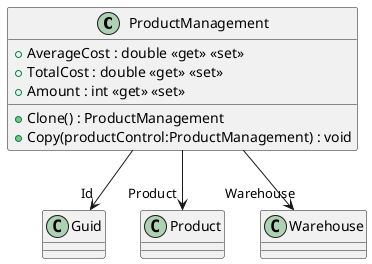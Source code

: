 @startuml
class ProductManagement {
    + AverageCost : double <<get>> <<set>>
    + TotalCost : double <<get>> <<set>>
    + Amount : int <<get>> <<set>>
    + Clone() : ProductManagement
    + Copy(productControl:ProductManagement) : void
}
ProductManagement --> "Id" Guid
ProductManagement --> "Product" Product
ProductManagement --> "Warehouse" Warehouse
@enduml
